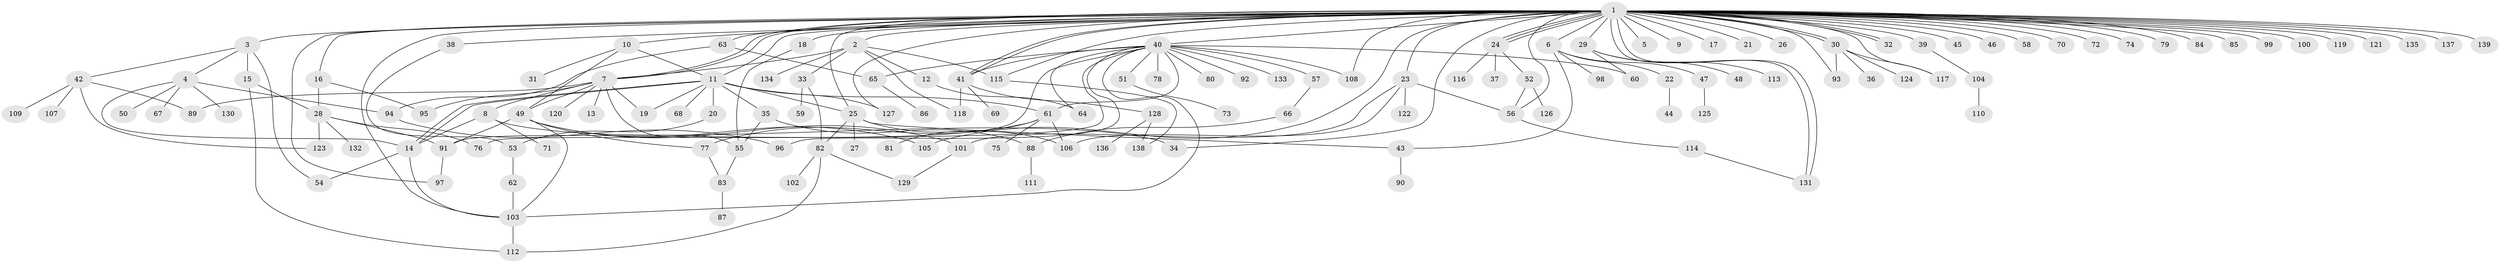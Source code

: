// Generated by graph-tools (version 1.1) at 2025/49/03/09/25 03:49:58]
// undirected, 139 vertices, 199 edges
graph export_dot {
graph [start="1"]
  node [color=gray90,style=filled];
  1;
  2;
  3;
  4;
  5;
  6;
  7;
  8;
  9;
  10;
  11;
  12;
  13;
  14;
  15;
  16;
  17;
  18;
  19;
  20;
  21;
  22;
  23;
  24;
  25;
  26;
  27;
  28;
  29;
  30;
  31;
  32;
  33;
  34;
  35;
  36;
  37;
  38;
  39;
  40;
  41;
  42;
  43;
  44;
  45;
  46;
  47;
  48;
  49;
  50;
  51;
  52;
  53;
  54;
  55;
  56;
  57;
  58;
  59;
  60;
  61;
  62;
  63;
  64;
  65;
  66;
  67;
  68;
  69;
  70;
  71;
  72;
  73;
  74;
  75;
  76;
  77;
  78;
  79;
  80;
  81;
  82;
  83;
  84;
  85;
  86;
  87;
  88;
  89;
  90;
  91;
  92;
  93;
  94;
  95;
  96;
  97;
  98;
  99;
  100;
  101;
  102;
  103;
  104;
  105;
  106;
  107;
  108;
  109;
  110;
  111;
  112;
  113;
  114;
  115;
  116;
  117;
  118;
  119;
  120;
  121;
  122;
  123;
  124;
  125;
  126;
  127;
  128;
  129;
  130;
  131;
  132;
  133;
  134;
  135;
  136;
  137;
  138;
  139;
  1 -- 2;
  1 -- 3;
  1 -- 5;
  1 -- 6;
  1 -- 7;
  1 -- 7;
  1 -- 9;
  1 -- 10;
  1 -- 11;
  1 -- 16;
  1 -- 17;
  1 -- 18;
  1 -- 21;
  1 -- 23;
  1 -- 24;
  1 -- 24;
  1 -- 24;
  1 -- 25;
  1 -- 26;
  1 -- 29;
  1 -- 30;
  1 -- 30;
  1 -- 32;
  1 -- 32;
  1 -- 34;
  1 -- 38;
  1 -- 39;
  1 -- 40;
  1 -- 41;
  1 -- 41;
  1 -- 45;
  1 -- 46;
  1 -- 56;
  1 -- 58;
  1 -- 63;
  1 -- 70;
  1 -- 72;
  1 -- 74;
  1 -- 79;
  1 -- 84;
  1 -- 85;
  1 -- 93;
  1 -- 97;
  1 -- 99;
  1 -- 100;
  1 -- 103;
  1 -- 105;
  1 -- 108;
  1 -- 115;
  1 -- 117;
  1 -- 119;
  1 -- 121;
  1 -- 127;
  1 -- 131;
  1 -- 131;
  1 -- 135;
  1 -- 137;
  1 -- 139;
  2 -- 7;
  2 -- 12;
  2 -- 33;
  2 -- 115;
  2 -- 118;
  2 -- 134;
  3 -- 4;
  3 -- 15;
  3 -- 42;
  3 -- 54;
  4 -- 14;
  4 -- 50;
  4 -- 67;
  4 -- 94;
  4 -- 130;
  6 -- 22;
  6 -- 43;
  6 -- 47;
  6 -- 98;
  7 -- 8;
  7 -- 13;
  7 -- 19;
  7 -- 49;
  7 -- 55;
  7 -- 89;
  7 -- 95;
  7 -- 120;
  8 -- 14;
  8 -- 34;
  8 -- 71;
  10 -- 11;
  10 -- 31;
  10 -- 49;
  11 -- 14;
  11 -- 14;
  11 -- 19;
  11 -- 20;
  11 -- 25;
  11 -- 35;
  11 -- 61;
  11 -- 68;
  11 -- 127;
  12 -- 64;
  14 -- 54;
  14 -- 103;
  15 -- 28;
  15 -- 112;
  16 -- 28;
  16 -- 95;
  18 -- 55;
  20 -- 53;
  22 -- 44;
  23 -- 56;
  23 -- 101;
  23 -- 106;
  23 -- 122;
  24 -- 37;
  24 -- 52;
  24 -- 116;
  25 -- 27;
  25 -- 43;
  25 -- 82;
  25 -- 106;
  28 -- 76;
  28 -- 91;
  28 -- 123;
  28 -- 132;
  29 -- 48;
  29 -- 60;
  29 -- 113;
  30 -- 36;
  30 -- 93;
  30 -- 117;
  30 -- 124;
  33 -- 59;
  33 -- 82;
  35 -- 55;
  35 -- 88;
  38 -- 53;
  39 -- 104;
  40 -- 41;
  40 -- 51;
  40 -- 57;
  40 -- 60;
  40 -- 61;
  40 -- 64;
  40 -- 65;
  40 -- 76;
  40 -- 78;
  40 -- 80;
  40 -- 91;
  40 -- 92;
  40 -- 96;
  40 -- 103;
  40 -- 108;
  40 -- 133;
  41 -- 69;
  41 -- 118;
  41 -- 128;
  42 -- 89;
  42 -- 107;
  42 -- 109;
  42 -- 123;
  43 -- 90;
  47 -- 125;
  49 -- 77;
  49 -- 91;
  49 -- 101;
  49 -- 103;
  49 -- 105;
  51 -- 73;
  52 -- 56;
  52 -- 126;
  53 -- 62;
  55 -- 83;
  56 -- 114;
  57 -- 66;
  61 -- 75;
  61 -- 77;
  61 -- 81;
  61 -- 106;
  62 -- 103;
  63 -- 65;
  63 -- 94;
  65 -- 86;
  66 -- 88;
  77 -- 83;
  82 -- 102;
  82 -- 112;
  82 -- 129;
  83 -- 87;
  88 -- 111;
  91 -- 97;
  94 -- 96;
  101 -- 129;
  103 -- 112;
  104 -- 110;
  114 -- 131;
  115 -- 138;
  128 -- 136;
  128 -- 138;
}
